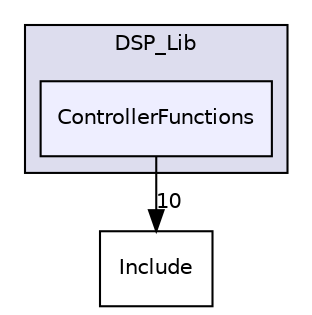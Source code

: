 digraph "/home/developer/mtrain-firmware/external/CMSIS/DSP_Lib/ControllerFunctions" {
  compound=true
  node [ fontsize="10", fontname="Helvetica"];
  edge [ labelfontsize="10", labelfontname="Helvetica"];
  subgraph clusterdir_97395cc6f535af9ec28c028ceaf10592 {
    graph [ bgcolor="#ddddee", pencolor="black", label="DSP_Lib" fontname="Helvetica", fontsize="10", URL="dir_97395cc6f535af9ec28c028ceaf10592.html"]
  dir_5e16eec8798b7ba22b63e370893982bd [shape=box, label="ControllerFunctions", style="filled", fillcolor="#eeeeff", pencolor="black", URL="dir_5e16eec8798b7ba22b63e370893982bd.html"];
  }
  dir_ea7e36173fdf5d3e10f7d99384a1945b [shape=box label="Include" URL="dir_ea7e36173fdf5d3e10f7d99384a1945b.html"];
  dir_5e16eec8798b7ba22b63e370893982bd->dir_ea7e36173fdf5d3e10f7d99384a1945b [headlabel="10", labeldistance=1.5 headhref="dir_000025_000032.html"];
}
